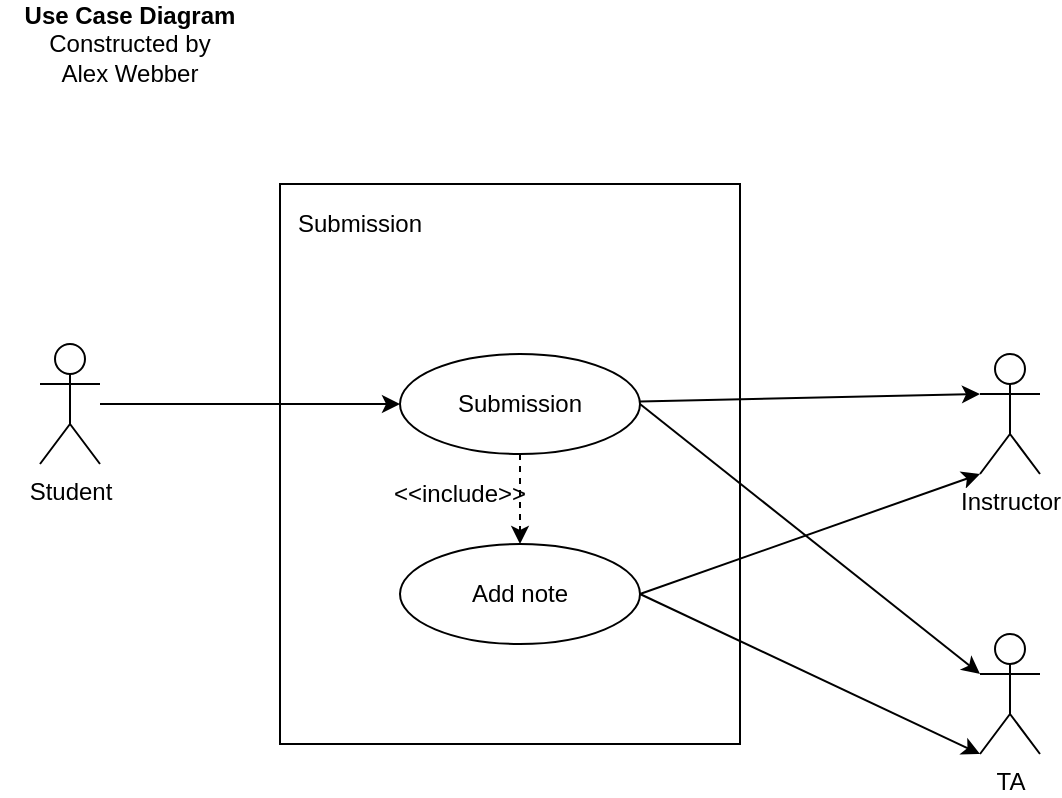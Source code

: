 <mxfile version="12.7.0" type="github">
  <diagram id="e065A-mud2xhBOarCELg" name="Page-1">
    <mxGraphModel dx="1038" dy="499" grid="1" gridSize="10" guides="1" tooltips="1" connect="1" arrows="1" fold="1" page="1" pageScale="1" pageWidth="850" pageHeight="1100" math="0" shadow="0">
      <root>
        <mxCell id="0"/>
        <mxCell id="1" parent="0"/>
        <mxCell id="8WfIxl8hDJC5AuqdsZlV-16" style="edgeStyle=orthogonalEdgeStyle;rounded=0;orthogonalLoop=1;jettySize=auto;html=1;entryX=0;entryY=0.5;entryDx=0;entryDy=0;" parent="1" source="8WfIxl8hDJC5AuqdsZlV-1" target="8WfIxl8hDJC5AuqdsZlV-6" edge="1">
          <mxGeometry relative="1" as="geometry"/>
        </mxCell>
        <mxCell id="8WfIxl8hDJC5AuqdsZlV-1" value="Student&lt;br&gt;" style="shape=umlActor;verticalLabelPosition=bottom;labelBackgroundColor=#ffffff;verticalAlign=top;html=1;outlineConnect=0;" parent="1" vertex="1">
          <mxGeometry x="120" y="210" width="30" height="60" as="geometry"/>
        </mxCell>
        <mxCell id="8WfIxl8hDJC5AuqdsZlV-11" style="edgeStyle=orthogonalEdgeStyle;rounded=0;orthogonalLoop=1;jettySize=auto;html=1;exitX=0.5;exitY=1;exitDx=0;exitDy=0;entryX=0.5;entryY=0;entryDx=0;entryDy=0;dashed=1;labelPosition=center;verticalLabelPosition=middle;align=center;verticalAlign=middle;labelBorderColor=none;" parent="1" source="8WfIxl8hDJC5AuqdsZlV-6" target="8WfIxl8hDJC5AuqdsZlV-8" edge="1">
          <mxGeometry relative="1" as="geometry"/>
        </mxCell>
        <mxCell id="8WfIxl8hDJC5AuqdsZlV-17" style="rounded=0;orthogonalLoop=1;jettySize=auto;html=1;entryX=0;entryY=0.333;entryDx=0;entryDy=0;entryPerimeter=0;" parent="1" source="8WfIxl8hDJC5AuqdsZlV-6" target="8WfIxl8hDJC5AuqdsZlV-12" edge="1">
          <mxGeometry relative="1" as="geometry"/>
        </mxCell>
        <mxCell id="8WfIxl8hDJC5AuqdsZlV-19" style="rounded=0;orthogonalLoop=1;jettySize=auto;html=1;exitX=1;exitY=0.5;exitDx=0;exitDy=0;entryX=0;entryY=0.333;entryDx=0;entryDy=0;entryPerimeter=0;" parent="1" source="8WfIxl8hDJC5AuqdsZlV-6" target="8WfIxl8hDJC5AuqdsZlV-13" edge="1">
          <mxGeometry relative="1" as="geometry"/>
        </mxCell>
        <mxCell id="8WfIxl8hDJC5AuqdsZlV-6" value="Submission" style="ellipse;whiteSpace=wrap;html=1;" parent="1" vertex="1">
          <mxGeometry x="300" y="215" width="120" height="50" as="geometry"/>
        </mxCell>
        <mxCell id="8WfIxl8hDJC5AuqdsZlV-18" style="rounded=0;orthogonalLoop=1;jettySize=auto;html=1;exitX=1;exitY=0.5;exitDx=0;exitDy=0;entryX=0;entryY=1;entryDx=0;entryDy=0;entryPerimeter=0;" parent="1" source="8WfIxl8hDJC5AuqdsZlV-8" target="8WfIxl8hDJC5AuqdsZlV-12" edge="1">
          <mxGeometry relative="1" as="geometry"/>
        </mxCell>
        <mxCell id="8WfIxl8hDJC5AuqdsZlV-20" style="rounded=0;orthogonalLoop=1;jettySize=auto;html=1;exitX=1;exitY=0.5;exitDx=0;exitDy=0;entryX=0;entryY=1;entryDx=0;entryDy=0;entryPerimeter=0;endArrow=classic;endFill=1;" parent="1" source="8WfIxl8hDJC5AuqdsZlV-8" target="8WfIxl8hDJC5AuqdsZlV-13" edge="1">
          <mxGeometry relative="1" as="geometry"/>
        </mxCell>
        <mxCell id="8WfIxl8hDJC5AuqdsZlV-8" value="Add note" style="ellipse;whiteSpace=wrap;html=1;" parent="1" vertex="1">
          <mxGeometry x="300" y="310" width="120" height="50" as="geometry"/>
        </mxCell>
        <mxCell id="8WfIxl8hDJC5AuqdsZlV-12" value="Instructor" style="shape=umlActor;verticalLabelPosition=bottom;labelBackgroundColor=#ffffff;verticalAlign=top;html=1;" parent="1" vertex="1">
          <mxGeometry x="590" y="215" width="30" height="60" as="geometry"/>
        </mxCell>
        <mxCell id="8WfIxl8hDJC5AuqdsZlV-13" value="TA" style="shape=umlActor;verticalLabelPosition=bottom;labelBackgroundColor=#ffffff;verticalAlign=top;html=1;" parent="1" vertex="1">
          <mxGeometry x="590" y="355" width="30" height="60" as="geometry"/>
        </mxCell>
        <mxCell id="8WfIxl8hDJC5AuqdsZlV-21" value="&amp;lt;&amp;lt;include&amp;gt;&amp;gt;" style="text;html=1;strokeColor=none;fillColor=none;align=center;verticalAlign=middle;whiteSpace=wrap;rounded=0;" parent="1" vertex="1">
          <mxGeometry x="310" y="275" width="40" height="20" as="geometry"/>
        </mxCell>
        <mxCell id="8WfIxl8hDJC5AuqdsZlV-22" value="" style="rounded=0;whiteSpace=wrap;html=1;fillColor=none;" parent="1" vertex="1">
          <mxGeometry x="240" y="130" width="230" height="280" as="geometry"/>
        </mxCell>
        <mxCell id="8WfIxl8hDJC5AuqdsZlV-23" value="Submission" style="text;html=1;strokeColor=none;fillColor=none;align=center;verticalAlign=middle;whiteSpace=wrap;rounded=0;" parent="1" vertex="1">
          <mxGeometry x="260" y="140" width="40" height="20" as="geometry"/>
        </mxCell>
        <mxCell id="gSTIla5MGHZNbUlmTeWK-1" value="&lt;b&gt;Use Case Diagram&lt;br&gt;&lt;/b&gt;Constructed by &lt;br&gt;Alex Webber" style="text;html=1;strokeColor=none;fillColor=none;align=center;verticalAlign=middle;whiteSpace=wrap;rounded=0;" vertex="1" parent="1">
          <mxGeometry x="100" y="50" width="130" height="20" as="geometry"/>
        </mxCell>
      </root>
    </mxGraphModel>
  </diagram>
</mxfile>
